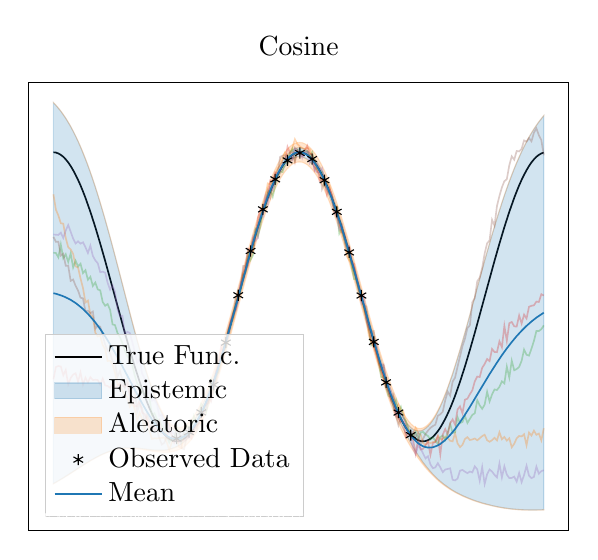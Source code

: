 % This file was created with tikzplotlib v0.10.1.
\begin{tikzpicture}

\definecolor{crimson2143940}{RGB}{214,39,40}
\definecolor{darkgray176}{RGB}{176,176,176}
\definecolor{darkorange25512714}{RGB}{255,127,14}
\definecolor{forestgreen4416044}{RGB}{44,160,44}
\definecolor{lightgray204}{RGB}{204,204,204}
\definecolor{mediumpurple148103189}{RGB}{148,103,189}
\definecolor{sienna1408675}{RGB}{140,86,75}
\definecolor{steelblue31119180}{RGB}{31,119,180}

\begin{axis}[
legend cell align={left},
legend style={
  fill opacity=0.8,
  draw opacity=1,
  text opacity=1,
  at={(0.03,0.03)},
  anchor=south west,
  draw=lightgray204
},
ticks=none,
tick align=outside,
tick pos=left,
title={Cosine},
x grid style={darkgray176},
xmin=-1.1, xmax=1.09,
xtick style={color=black},
y grid style={darkgray176},
ymin=-1.617, ymax=1.485,
ytick style={color=black}
]
\addplot [semithick, black]
table {%
-1 1
-0.99 0.998
-0.98 0.992
-0.97 0.982
-0.96 0.969
-0.95 0.951
-0.94 0.93
-0.93 0.905
-0.92 0.876
-0.91 0.844
-0.9 0.809
-0.89 0.771
-0.88 0.729
-0.87 0.685
-0.85 0.588
-0.83 0.482
-0.81 0.368
-0.79 0.249
-0.75 0
-0.71 -0.249
-0.69 -0.368
-0.67 -0.482
-0.65 -0.588
-0.63 -0.685
-0.62 -0.729
-0.61 -0.771
-0.6 -0.809
-0.59 -0.844
-0.58 -0.876
-0.57 -0.905
-0.56 -0.93
-0.55 -0.951
-0.54 -0.969
-0.53 -0.982
-0.52 -0.992
-0.51 -0.998
-0.5 -1
-0.49 -0.998
-0.48 -0.992
-0.47 -0.982
-0.46 -0.969
-0.45 -0.951
-0.44 -0.93
-0.43 -0.905
-0.42 -0.876
-0.41 -0.844
-0.4 -0.809
-0.39 -0.771
-0.38 -0.729
-0.37 -0.685
-0.35 -0.588
-0.33 -0.482
-0.31 -0.368
-0.29 -0.249
-0.25 -0
-0.21 0.249
-0.19 0.368
-0.17 0.482
-0.15 0.588
-0.13 0.685
-0.12 0.729
-0.11 0.771
-0.1 0.809
-0.09 0.844
-0.08 0.876
-0.07 0.905
-0.06 0.93
-0.05 0.951
-0.04 0.969
-0.03 0.982
-0.02 0.992
-0.01 0.998
0 1
0.01 0.998
0.02 0.992
0.03 0.982
0.04 0.969
0.05 0.951
0.06 0.93
0.07 0.905
0.08 0.876
0.09 0.844
0.1 0.809
0.11 0.771
0.12 0.729
0.13 0.685
0.15 0.588
0.17 0.482
0.19 0.368
0.21 0.249
0.25 -0
0.29 -0.249
0.31 -0.368
0.33 -0.482
0.35 -0.588
0.37 -0.685
0.38 -0.729
0.39 -0.771
0.4 -0.809
0.41 -0.844
0.42 -0.876
0.43 -0.905
0.44 -0.93
0.45 -0.951
0.46 -0.969
0.47 -0.982
0.48 -0.992
0.49 -0.998
0.5 -1
0.51 -0.998
0.52 -0.992
0.53 -0.982
0.54 -0.969
0.55 -0.951
0.56 -0.93
0.57 -0.905
0.58 -0.876
0.59 -0.844
0.6 -0.809
0.61 -0.771
0.62 -0.729
0.63 -0.685
0.65 -0.588
0.67 -0.482
0.69 -0.368
0.71 -0.249
0.75 0
0.79 0.249
0.81 0.368
0.83 0.482
0.85 0.588
0.87 0.685
0.88 0.729
0.89 0.771
0.9 0.809
0.91 0.844
0.92 0.876
0.93 0.905
0.94 0.93
0.95 0.951
0.96 0.969
0.97 0.982
0.98 0.992
0.99 0.998
};
\addlegendentry{True Func.}
\path [draw=steelblue31119180, fill=steelblue31119180, opacity=0.2]
(axis cs:-1,1.343)
--(axis cs:-1,-1.292)
--(axis cs:-0.99,-1.283)
--(axis cs:-0.98,-1.273)
--(axis cs:-0.97,-1.263)
--(axis cs:-0.96,-1.253)
--(axis cs:-0.95,-1.242)
--(axis cs:-0.94,-1.231)
--(axis cs:-0.93,-1.22)
--(axis cs:-0.92,-1.209)
--(axis cs:-0.91,-1.198)
--(axis cs:-0.9,-1.187)
--(axis cs:-0.89,-1.176)
--(axis cs:-0.88,-1.165)
--(axis cs:-0.87,-1.154)
--(axis cs:-0.86,-1.144)
--(axis cs:-0.85,-1.133)
--(axis cs:-0.84,-1.124)
--(axis cs:-0.83,-1.114)
--(axis cs:-0.82,-1.105)
--(axis cs:-0.81,-1.096)
--(axis cs:-0.8,-1.088)
--(axis cs:-0.79,-1.081)
--(axis cs:-0.78,-1.074)
--(axis cs:-0.77,-1.068)
--(axis cs:-0.76,-1.062)
--(axis cs:-0.75,-1.057)
--(axis cs:-0.74,-1.053)
--(axis cs:-0.73,-1.05)
--(axis cs:-0.72,-1.048)
--(axis cs:-0.71,-1.046)
--(axis cs:-0.7,-1.045)
--(axis cs:-0.69,-1.045)
--(axis cs:-0.68,-1.045)
--(axis cs:-0.67,-1.046)
--(axis cs:-0.66,-1.047)
--(axis cs:-0.65,-1.049)
--(axis cs:-0.64,-1.051)
--(axis cs:-0.63,-1.053)
--(axis cs:-0.62,-1.055)
--(axis cs:-0.61,-1.057)
--(axis cs:-0.6,-1.059)
--(axis cs:-0.59,-1.061)
--(axis cs:-0.58,-1.062)
--(axis cs:-0.57,-1.062)
--(axis cs:-0.56,-1.062)
--(axis cs:-0.55,-1.061)
--(axis cs:-0.54,-1.059)
--(axis cs:-0.53,-1.055)
--(axis cs:-0.52,-1.05)
--(axis cs:-0.51,-1.044)
--(axis cs:-0.5,-1.037)
--(axis cs:-0.49,-1.028)
--(axis cs:-0.48,-1.017)
--(axis cs:-0.47,-1.004)
--(axis cs:-0.46,-0.989)
--(axis cs:-0.45,-0.972)
--(axis cs:-0.44,-0.952)
--(axis cs:-0.43,-0.928)
--(axis cs:-0.42,-0.902)
--(axis cs:-0.41,-0.872)
--(axis cs:-0.4,-0.838)
--(axis cs:-0.39,-0.801)
--(axis cs:-0.38,-0.761)
--(axis cs:-0.37,-0.717)
--(axis cs:-0.36,-0.671)
--(axis cs:-0.35,-0.622)
--(axis cs:-0.34,-0.571)
--(axis cs:-0.33,-0.517)
--(axis cs:-0.32,-0.461)
--(axis cs:-0.31,-0.403)
--(axis cs:-0.3,-0.344)
--(axis cs:-0.29,-0.283)
--(axis cs:-0.28,-0.221)
--(axis cs:-0.27,-0.159)
--(axis cs:-0.26,-0.096)
--(axis cs:-0.25,-0.032)
--(axis cs:-0.24,0.031)
--(axis cs:-0.23,0.095)
--(axis cs:-0.22,0.158)
--(axis cs:-0.21,0.22)
--(axis cs:-0.2,0.281)
--(axis cs:-0.19,0.341)
--(axis cs:-0.18,0.399)
--(axis cs:-0.17,0.456)
--(axis cs:-0.16,0.511)
--(axis cs:-0.15,0.563)
--(axis cs:-0.14,0.613)
--(axis cs:-0.13,0.661)
--(axis cs:-0.12,0.705)
--(axis cs:-0.11,0.747)
--(axis cs:-0.1,0.785)
--(axis cs:-0.09,0.82)
--(axis cs:-0.08,0.852)
--(axis cs:-0.07,0.88)
--(axis cs:-0.06,0.904)
--(axis cs:-0.05,0.925)
--(axis cs:-0.04,0.942)
--(axis cs:-0.03,0.955)
--(axis cs:-0.02,0.964)
--(axis cs:-0.01,0.969)
--(axis cs:8.941e-10,0.97)
--(axis cs:0.01,0.968)
--(axis cs:0.02,0.961)
--(axis cs:0.03,0.951)
--(axis cs:0.04,0.936)
--(axis cs:0.05,0.918)
--(axis cs:0.06,0.897)
--(axis cs:0.07,0.871)
--(axis cs:0.08,0.842)
--(axis cs:0.09,0.81)
--(axis cs:0.1,0.774)
--(axis cs:0.11,0.736)
--(axis cs:0.12,0.694)
--(axis cs:0.13,0.649)
--(axis cs:0.14,0.602)
--(axis cs:0.15,0.553)
--(axis cs:0.16,0.501)
--(axis cs:0.17,0.447)
--(axis cs:0.18,0.391)
--(axis cs:0.19,0.334)
--(axis cs:0.2,0.275)
--(axis cs:0.21,0.216)
--(axis cs:0.22,0.155)
--(axis cs:0.23,0.093)
--(axis cs:0.24,0.031)
--(axis cs:0.25,-0.031)
--(axis cs:0.26,-0.093)
--(axis cs:0.27,-0.156)
--(axis cs:0.28,-0.217)
--(axis cs:0.29,-0.278)
--(axis cs:0.3,-0.339)
--(axis cs:0.31,-0.397)
--(axis cs:0.32,-0.455)
--(axis cs:0.33,-0.511)
--(axis cs:0.34,-0.565)
--(axis cs:0.35,-0.616)
--(axis cs:0.36,-0.666)
--(axis cs:0.37,-0.713)
--(axis cs:0.38,-0.758)
--(axis cs:0.39,-0.8)
--(axis cs:0.4,-0.84)
--(axis cs:0.41,-0.877)
--(axis cs:0.42,-0.913)
--(axis cs:0.43,-0.947)
--(axis cs:0.44,-0.98)
--(axis cs:0.45,-1.011)
--(axis cs:0.46,-1.041)
--(axis cs:0.47,-1.069)
--(axis cs:0.48,-1.096)
--(axis cs:0.49,-1.121)
--(axis cs:0.5,-1.146)
--(axis cs:0.51,-1.168)
--(axis cs:0.52,-1.189)
--(axis cs:0.53,-1.209)
--(axis cs:0.54,-1.228)
--(axis cs:0.55,-1.245)
--(axis cs:0.56,-1.262)
--(axis cs:0.57,-1.277)
--(axis cs:0.58,-1.291)
--(axis cs:0.59,-1.304)
--(axis cs:0.6,-1.316)
--(axis cs:0.61,-1.328)
--(axis cs:0.62,-1.339)
--(axis cs:0.63,-1.349)
--(axis cs:0.64,-1.358)
--(axis cs:0.65,-1.367)
--(axis cs:0.66,-1.375)
--(axis cs:0.67,-1.383)
--(axis cs:0.68,-1.39)
--(axis cs:0.69,-1.397)
--(axis cs:0.7,-1.404)
--(axis cs:0.71,-1.41)
--(axis cs:0.72,-1.416)
--(axis cs:0.73,-1.421)
--(axis cs:0.74,-1.427)
--(axis cs:0.75,-1.431)
--(axis cs:0.76,-1.436)
--(axis cs:0.77,-1.44)
--(axis cs:0.78,-1.445)
--(axis cs:0.79,-1.448)
--(axis cs:0.8,-1.452)
--(axis cs:0.81,-1.455)
--(axis cs:0.82,-1.458)
--(axis cs:0.83,-1.461)
--(axis cs:0.84,-1.463)
--(axis cs:0.85,-1.466)
--(axis cs:0.86,-1.468)
--(axis cs:0.87,-1.469)
--(axis cs:0.88,-1.471)
--(axis cs:0.89,-1.472)
--(axis cs:0.9,-1.473)
--(axis cs:0.91,-1.474)
--(axis cs:0.92,-1.474)
--(axis cs:0.93,-1.475)
--(axis cs:0.94,-1.475)
--(axis cs:0.95,-1.475)
--(axis cs:0.96,-1.475)
--(axis cs:0.97,-1.474)
--(axis cs:0.98,-1.474)
--(axis cs:0.99,-1.473)
--(axis cs:0.99,1.253)
--(axis cs:0.99,1.253)
--(axis cs:0.98,1.232)
--(axis cs:0.97,1.21)
--(axis cs:0.96,1.186)
--(axis cs:0.95,1.16)
--(axis cs:0.94,1.133)
--(axis cs:0.93,1.104)
--(axis cs:0.92,1.072)
--(axis cs:0.91,1.039)
--(axis cs:0.9,1.004)
--(axis cs:0.89,0.966)
--(axis cs:0.88,0.927)
--(axis cs:0.87,0.886)
--(axis cs:0.86,0.842)
--(axis cs:0.85,0.797)
--(axis cs:0.84,0.75)
--(axis cs:0.83,0.701)
--(axis cs:0.82,0.649)
--(axis cs:0.81,0.597)
--(axis cs:0.8,0.542)
--(axis cs:0.79,0.486)
--(axis cs:0.78,0.428)
--(axis cs:0.77,0.369)
--(axis cs:0.76,0.31)
--(axis cs:0.75,0.249)
--(axis cs:0.74,0.187)
--(axis cs:0.73,0.124)
--(axis cs:0.72,0.062)
--(axis cs:0.71,-0.001)
--(axis cs:0.7,-0.064)
--(axis cs:0.69,-0.126)
--(axis cs:0.68,-0.188)
--(axis cs:0.67,-0.249)
--(axis cs:0.66,-0.309)
--(axis cs:0.65,-0.368)
--(axis cs:0.64,-0.425)
--(axis cs:0.63,-0.48)
--(axis cs:0.62,-0.534)
--(axis cs:0.61,-0.584)
--(axis cs:0.6,-0.632)
--(axis cs:0.59,-0.678)
--(axis cs:0.58,-0.72)
--(axis cs:0.57,-0.759)
--(axis cs:0.56,-0.794)
--(axis cs:0.55,-0.826)
--(axis cs:0.54,-0.853)
--(axis cs:0.53,-0.877)
--(axis cs:0.52,-0.896)
--(axis cs:0.51,-0.911)
--(axis cs:0.5,-0.922)
--(axis cs:0.49,-0.928)
--(axis cs:0.48,-0.929)
--(axis cs:0.47,-0.926)
--(axis cs:0.46,-0.918)
--(axis cs:0.45,-0.905)
--(axis cs:0.44,-0.887)
--(axis cs:0.43,-0.864)
--(axis cs:0.42,-0.837)
--(axis cs:0.41,-0.805)
--(axis cs:0.4,-0.77)
--(axis cs:0.39,-0.731)
--(axis cs:0.38,-0.689)
--(axis cs:0.37,-0.644)
--(axis cs:0.36,-0.597)
--(axis cs:0.35,-0.547)
--(axis cs:0.34,-0.496)
--(axis cs:0.33,-0.442)
--(axis cs:0.32,-0.387)
--(axis cs:0.31,-0.33)
--(axis cs:0.3,-0.272)
--(axis cs:0.29,-0.213)
--(axis cs:0.28,-0.153)
--(axis cs:0.27,-0.092)
--(axis cs:0.26,-0.03)
--(axis cs:0.25,0.032)
--(axis cs:0.24,0.094)
--(axis cs:0.23,0.155)
--(axis cs:0.22,0.217)
--(axis cs:0.21,0.278)
--(axis cs:0.2,0.337)
--(axis cs:0.19,0.396)
--(axis cs:0.18,0.453)
--(axis cs:0.17,0.509)
--(axis cs:0.16,0.563)
--(axis cs:0.15,0.615)
--(axis cs:0.14,0.664)
--(axis cs:0.13,0.711)
--(axis cs:0.12,0.755)
--(axis cs:0.11,0.797)
--(axis cs:0.1,0.835)
--(axis cs:0.09,0.871)
--(axis cs:0.08,0.903)
--(axis cs:0.07,0.932)
--(axis cs:0.06,0.957)
--(axis cs:0.05,0.979)
--(axis cs:0.04,0.997)
--(axis cs:0.03,1.012)
--(axis cs:0.02,1.022)
--(axis cs:0.01,1.029)
--(axis cs:8.941e-10,1.031)
--(axis cs:-0.01,1.03)
--(axis cs:-0.02,1.025)
--(axis cs:-0.03,1.016)
--(axis cs:-0.04,1.003)
--(axis cs:-0.05,0.986)
--(axis cs:-0.06,0.965)
--(axis cs:-0.07,0.941)
--(axis cs:-0.08,0.913)
--(axis cs:-0.09,0.881)
--(axis cs:-0.1,0.846)
--(axis cs:-0.11,0.807)
--(axis cs:-0.12,0.766)
--(axis cs:-0.13,0.722)
--(axis cs:-0.14,0.674)
--(axis cs:-0.15,0.624)
--(axis cs:-0.16,0.572)
--(axis cs:-0.17,0.518)
--(axis cs:-0.18,0.461)
--(axis cs:-0.19,0.403)
--(axis cs:-0.2,0.343)
--(axis cs:-0.21,0.282)
--(axis cs:-0.22,0.22)
--(axis cs:-0.23,0.157)
--(axis cs:-0.24,0.094)
--(axis cs:-0.25,0.03)
--(axis cs:-0.26,-0.033)
--(axis cs:-0.27,-0.097)
--(axis cs:-0.28,-0.159)
--(axis cs:-0.29,-0.221)
--(axis cs:-0.3,-0.281)
--(axis cs:-0.31,-0.34)
--(axis cs:-0.32,-0.397)
--(axis cs:-0.33,-0.452)
--(axis cs:-0.34,-0.505)
--(axis cs:-0.35,-0.556)
--(axis cs:-0.36,-0.604)
--(axis cs:-0.37,-0.65)
--(axis cs:-0.38,-0.692)
--(axis cs:-0.39,-0.732)
--(axis cs:-0.4,-0.769)
--(axis cs:-0.41,-0.803)
--(axis cs:-0.42,-0.833)
--(axis cs:-0.43,-0.86)
--(axis cs:-0.44,-0.883)
--(axis cs:-0.45,-0.902)
--(axis cs:-0.46,-0.917)
--(axis cs:-0.47,-0.928)
--(axis cs:-0.48,-0.934)
--(axis cs:-0.49,-0.935)
--(axis cs:-0.5,-0.931)
--(axis cs:-0.51,-0.921)
--(axis cs:-0.52,-0.907)
--(axis cs:-0.53,-0.888)
--(axis cs:-0.54,-0.865)
--(axis cs:-0.55,-0.837)
--(axis cs:-0.56,-0.805)
--(axis cs:-0.57,-0.769)
--(axis cs:-0.58,-0.729)
--(axis cs:-0.59,-0.686)
--(axis cs:-0.6,-0.639)
--(axis cs:-0.61,-0.59)
--(axis cs:-0.62,-0.537)
--(axis cs:-0.63,-0.482)
--(axis cs:-0.64,-0.424)
--(axis cs:-0.65,-0.365)
--(axis cs:-0.66,-0.303)
--(axis cs:-0.67,-0.241)
--(axis cs:-0.68,-0.177)
--(axis cs:-0.69,-0.112)
--(axis cs:-0.7,-0.046)
--(axis cs:-0.71,0.02)
--(axis cs:-0.72,0.086)
--(axis cs:-0.73,0.152)
--(axis cs:-0.74,0.217)
--(axis cs:-0.75,0.283)
--(axis cs:-0.76,0.347)
--(axis cs:-0.77,0.41)
--(axis cs:-0.78,0.472)
--(axis cs:-0.79,0.533)
--(axis cs:-0.8,0.592)
--(axis cs:-0.81,0.649)
--(axis cs:-0.82,0.705)
--(axis cs:-0.83,0.759)
--(axis cs:-0.84,0.811)
--(axis cs:-0.85,0.86)
--(axis cs:-0.86,0.908)
--(axis cs:-0.87,0.953)
--(axis cs:-0.88,0.996)
--(axis cs:-0.89,1.037)
--(axis cs:-0.9,1.076)
--(axis cs:-0.91,1.112)
--(axis cs:-0.92,1.146)
--(axis cs:-0.93,1.178)
--(axis cs:-0.94,1.207)
--(axis cs:-0.95,1.235)
--(axis cs:-0.96,1.26)
--(axis cs:-0.97,1.284)
--(axis cs:-0.98,1.305)
--(axis cs:-0.99,1.325)
--(axis cs:-1,1.343)
--cycle;
\addlegendimage{area legend, draw=steelblue31119180, fill=steelblue31119180, opacity=0.2}
\addlegendentry{Epistemic}

\path [draw=darkorange25512714, fill=darkorange25512714, opacity=0.2]
(axis cs:-1,-1.294)
--(axis cs:-1,-1.292)
--(axis cs:-0.99,-1.283)
--(axis cs:-0.98,-1.273)
--(axis cs:-0.97,-1.263)
--(axis cs:-0.96,-1.253)
--(axis cs:-0.95,-1.242)
--(axis cs:-0.94,-1.231)
--(axis cs:-0.93,-1.22)
--(axis cs:-0.92,-1.209)
--(axis cs:-0.91,-1.198)
--(axis cs:-0.9,-1.187)
--(axis cs:-0.89,-1.176)
--(axis cs:-0.88,-1.165)
--(axis cs:-0.87,-1.154)
--(axis cs:-0.86,-1.144)
--(axis cs:-0.85,-1.133)
--(axis cs:-0.84,-1.124)
--(axis cs:-0.83,-1.114)
--(axis cs:-0.82,-1.105)
--(axis cs:-0.81,-1.096)
--(axis cs:-0.8,-1.088)
--(axis cs:-0.79,-1.081)
--(axis cs:-0.78,-1.074)
--(axis cs:-0.77,-1.068)
--(axis cs:-0.76,-1.062)
--(axis cs:-0.75,-1.057)
--(axis cs:-0.74,-1.053)
--(axis cs:-0.73,-1.05)
--(axis cs:-0.72,-1.048)
--(axis cs:-0.71,-1.046)
--(axis cs:-0.7,-1.045)
--(axis cs:-0.69,-1.045)
--(axis cs:-0.68,-1.045)
--(axis cs:-0.67,-1.046)
--(axis cs:-0.66,-1.047)
--(axis cs:-0.65,-1.049)
--(axis cs:-0.64,-1.051)
--(axis cs:-0.63,-1.053)
--(axis cs:-0.62,-1.055)
--(axis cs:-0.61,-1.057)
--(axis cs:-0.6,-1.059)
--(axis cs:-0.59,-1.061)
--(axis cs:-0.58,-1.062)
--(axis cs:-0.57,-1.062)
--(axis cs:-0.56,-1.062)
--(axis cs:-0.55,-1.061)
--(axis cs:-0.54,-1.059)
--(axis cs:-0.53,-1.055)
--(axis cs:-0.52,-1.05)
--(axis cs:-0.51,-1.044)
--(axis cs:-0.5,-1.037)
--(axis cs:-0.49,-1.028)
--(axis cs:-0.48,-1.017)
--(axis cs:-0.47,-1.004)
--(axis cs:-0.46,-0.989)
--(axis cs:-0.45,-0.972)
--(axis cs:-0.44,-0.952)
--(axis cs:-0.43,-0.928)
--(axis cs:-0.42,-0.902)
--(axis cs:-0.41,-0.872)
--(axis cs:-0.4,-0.838)
--(axis cs:-0.39,-0.801)
--(axis cs:-0.38,-0.761)
--(axis cs:-0.37,-0.717)
--(axis cs:-0.36,-0.671)
--(axis cs:-0.35,-0.622)
--(axis cs:-0.34,-0.571)
--(axis cs:-0.33,-0.517)
--(axis cs:-0.32,-0.461)
--(axis cs:-0.31,-0.403)
--(axis cs:-0.3,-0.344)
--(axis cs:-0.29,-0.283)
--(axis cs:-0.28,-0.221)
--(axis cs:-0.27,-0.159)
--(axis cs:-0.26,-0.096)
--(axis cs:-0.25,-0.032)
--(axis cs:-0.24,0.031)
--(axis cs:-0.23,0.095)
--(axis cs:-0.22,0.158)
--(axis cs:-0.21,0.22)
--(axis cs:-0.2,0.281)
--(axis cs:-0.19,0.341)
--(axis cs:-0.18,0.399)
--(axis cs:-0.17,0.456)
--(axis cs:-0.16,0.511)
--(axis cs:-0.15,0.563)
--(axis cs:-0.14,0.613)
--(axis cs:-0.13,0.661)
--(axis cs:-0.12,0.705)
--(axis cs:-0.11,0.747)
--(axis cs:-0.1,0.785)
--(axis cs:-0.09,0.82)
--(axis cs:-0.08,0.852)
--(axis cs:-0.07,0.88)
--(axis cs:-0.06,0.904)
--(axis cs:-0.05,0.925)
--(axis cs:-0.04,0.942)
--(axis cs:-0.03,0.955)
--(axis cs:-0.02,0.964)
--(axis cs:-0.01,0.969)
--(axis cs:8.941e-10,0.97)
--(axis cs:0.01,0.968)
--(axis cs:0.02,0.961)
--(axis cs:0.03,0.951)
--(axis cs:0.04,0.936)
--(axis cs:0.05,0.918)
--(axis cs:0.06,0.897)
--(axis cs:0.07,0.871)
--(axis cs:0.08,0.842)
--(axis cs:0.09,0.81)
--(axis cs:0.1,0.774)
--(axis cs:0.11,0.736)
--(axis cs:0.12,0.694)
--(axis cs:0.13,0.649)
--(axis cs:0.14,0.602)
--(axis cs:0.15,0.553)
--(axis cs:0.16,0.501)
--(axis cs:0.17,0.447)
--(axis cs:0.18,0.391)
--(axis cs:0.19,0.334)
--(axis cs:0.2,0.275)
--(axis cs:0.21,0.216)
--(axis cs:0.22,0.155)
--(axis cs:0.23,0.093)
--(axis cs:0.24,0.031)
--(axis cs:0.25,-0.031)
--(axis cs:0.26,-0.093)
--(axis cs:0.27,-0.156)
--(axis cs:0.28,-0.217)
--(axis cs:0.29,-0.278)
--(axis cs:0.3,-0.339)
--(axis cs:0.31,-0.397)
--(axis cs:0.32,-0.455)
--(axis cs:0.33,-0.511)
--(axis cs:0.34,-0.565)
--(axis cs:0.35,-0.616)
--(axis cs:0.36,-0.666)
--(axis cs:0.37,-0.713)
--(axis cs:0.38,-0.758)
--(axis cs:0.39,-0.8)
--(axis cs:0.4,-0.84)
--(axis cs:0.41,-0.877)
--(axis cs:0.42,-0.913)
--(axis cs:0.43,-0.947)
--(axis cs:0.44,-0.98)
--(axis cs:0.45,-1.011)
--(axis cs:0.46,-1.041)
--(axis cs:0.47,-1.069)
--(axis cs:0.48,-1.096)
--(axis cs:0.49,-1.121)
--(axis cs:0.5,-1.146)
--(axis cs:0.51,-1.168)
--(axis cs:0.52,-1.189)
--(axis cs:0.53,-1.209)
--(axis cs:0.54,-1.228)
--(axis cs:0.55,-1.245)
--(axis cs:0.56,-1.262)
--(axis cs:0.57,-1.277)
--(axis cs:0.58,-1.291)
--(axis cs:0.59,-1.304)
--(axis cs:0.6,-1.316)
--(axis cs:0.61,-1.328)
--(axis cs:0.62,-1.339)
--(axis cs:0.63,-1.349)
--(axis cs:0.64,-1.358)
--(axis cs:0.65,-1.367)
--(axis cs:0.66,-1.375)
--(axis cs:0.67,-1.383)
--(axis cs:0.68,-1.39)
--(axis cs:0.69,-1.397)
--(axis cs:0.7,-1.404)
--(axis cs:0.71,-1.41)
--(axis cs:0.72,-1.416)
--(axis cs:0.73,-1.421)
--(axis cs:0.74,-1.427)
--(axis cs:0.75,-1.431)
--(axis cs:0.76,-1.436)
--(axis cs:0.77,-1.44)
--(axis cs:0.78,-1.445)
--(axis cs:0.79,-1.448)
--(axis cs:0.8,-1.452)
--(axis cs:0.81,-1.455)
--(axis cs:0.82,-1.458)
--(axis cs:0.83,-1.461)
--(axis cs:0.84,-1.463)
--(axis cs:0.85,-1.466)
--(axis cs:0.86,-1.468)
--(axis cs:0.87,-1.469)
--(axis cs:0.88,-1.471)
--(axis cs:0.89,-1.472)
--(axis cs:0.9,-1.473)
--(axis cs:0.91,-1.474)
--(axis cs:0.92,-1.474)
--(axis cs:0.93,-1.475)
--(axis cs:0.94,-1.475)
--(axis cs:0.95,-1.475)
--(axis cs:0.96,-1.475)
--(axis cs:0.97,-1.474)
--(axis cs:0.98,-1.474)
--(axis cs:0.99,-1.473)
--(axis cs:0.99,-1.475)
--(axis cs:0.99,-1.475)
--(axis cs:0.98,-1.475)
--(axis cs:0.97,-1.476)
--(axis cs:0.96,-1.476)
--(axis cs:0.95,-1.476)
--(axis cs:0.94,-1.476)
--(axis cs:0.93,-1.476)
--(axis cs:0.92,-1.476)
--(axis cs:0.91,-1.475)
--(axis cs:0.9,-1.475)
--(axis cs:0.89,-1.474)
--(axis cs:0.88,-1.472)
--(axis cs:0.87,-1.471)
--(axis cs:0.86,-1.469)
--(axis cs:0.85,-1.467)
--(axis cs:0.84,-1.465)
--(axis cs:0.83,-1.463)
--(axis cs:0.82,-1.46)
--(axis cs:0.81,-1.457)
--(axis cs:0.8,-1.454)
--(axis cs:0.79,-1.45)
--(axis cs:0.78,-1.446)
--(axis cs:0.77,-1.442)
--(axis cs:0.76,-1.438)
--(axis cs:0.75,-1.434)
--(axis cs:0.74,-1.429)
--(axis cs:0.73,-1.424)
--(axis cs:0.72,-1.418)
--(axis cs:0.71,-1.413)
--(axis cs:0.7,-1.407)
--(axis cs:0.69,-1.4)
--(axis cs:0.68,-1.393)
--(axis cs:0.67,-1.386)
--(axis cs:0.66,-1.379)
--(axis cs:0.65,-1.37)
--(axis cs:0.64,-1.362)
--(axis cs:0.63,-1.353)
--(axis cs:0.62,-1.343)
--(axis cs:0.61,-1.333)
--(axis cs:0.6,-1.322)
--(axis cs:0.59,-1.31)
--(axis cs:0.58,-1.297)
--(axis cs:0.57,-1.284)
--(axis cs:0.56,-1.269)
--(axis cs:0.55,-1.254)
--(axis cs:0.54,-1.237)
--(axis cs:0.53,-1.22)
--(axis cs:0.52,-1.201)
--(axis cs:0.51,-1.182)
--(axis cs:0.5,-1.161)
--(axis cs:0.49,-1.139)
--(axis cs:0.48,-1.116)
--(axis cs:0.47,-1.091)
--(axis cs:0.46,-1.065)
--(axis cs:0.45,-1.038)
--(axis cs:0.44,-1.009)
--(axis cs:0.43,-0.979)
--(axis cs:0.42,-0.946)
--(axis cs:0.41,-0.912)
--(axis cs:0.4,-0.875)
--(axis cs:0.39,-0.835)
--(axis cs:0.38,-0.793)
--(axis cs:0.37,-0.748)
--(axis cs:0.36,-0.701)
--(axis cs:0.35,-0.651)
--(axis cs:0.34,-0.6)
--(axis cs:0.33,-0.546)
--(axis cs:0.32,-0.49)
--(axis cs:0.31,-0.433)
--(axis cs:0.3,-0.374)
--(axis cs:0.29,-0.314)
--(axis cs:0.28,-0.254)
--(axis cs:0.27,-0.192)
--(axis cs:0.26,-0.13)
--(axis cs:0.25,-0.068)
--(axis cs:0.24,-0.006)
--(axis cs:0.23,0.056)
--(axis cs:0.22,0.118)
--(axis cs:0.21,0.179)
--(axis cs:0.2,0.239)
--(axis cs:0.19,0.297)
--(axis cs:0.18,0.354)
--(axis cs:0.17,0.41)
--(axis cs:0.16,0.464)
--(axis cs:0.15,0.516)
--(axis cs:0.14,0.565)
--(axis cs:0.13,0.612)
--(axis cs:0.12,0.657)
--(axis cs:0.11,0.699)
--(axis cs:0.1,0.737)
--(axis cs:0.09,0.773)
--(axis cs:0.08,0.805)
--(axis cs:0.07,0.834)
--(axis cs:0.06,0.859)
--(axis cs:0.05,0.881)
--(axis cs:0.04,0.899)
--(axis cs:0.03,0.914)
--(axis cs:0.02,0.924)
--(axis cs:0.01,0.931)
--(axis cs:8.941e-10,0.933)
--(axis cs:-0.01,0.932)
--(axis cs:-0.02,0.927)
--(axis cs:-0.03,0.918)
--(axis cs:-0.04,0.905)
--(axis cs:-0.05,0.888)
--(axis cs:-0.06,0.867)
--(axis cs:-0.07,0.843)
--(axis cs:-0.08,0.815)
--(axis cs:-0.09,0.783)
--(axis cs:-0.1,0.748)
--(axis cs:-0.11,0.71)
--(axis cs:-0.12,0.668)
--(axis cs:-0.13,0.623)
--(axis cs:-0.14,0.576)
--(axis cs:-0.15,0.526)
--(axis cs:-0.16,0.474)
--(axis cs:-0.17,0.419)
--(axis cs:-0.18,0.362)
--(axis cs:-0.19,0.304)
--(axis cs:-0.2,0.244)
--(axis cs:-0.21,0.183)
--(axis cs:-0.22,0.121)
--(axis cs:-0.23,0.058)
--(axis cs:-0.24,-0.005)
--(axis cs:-0.25,-0.069)
--(axis cs:-0.26,-0.132)
--(axis cs:-0.27,-0.195)
--(axis cs:-0.28,-0.258)
--(axis cs:-0.29,-0.32)
--(axis cs:-0.3,-0.38)
--(axis cs:-0.31,-0.44)
--(axis cs:-0.32,-0.497)
--(axis cs:-0.33,-0.553)
--(axis cs:-0.34,-0.607)
--(axis cs:-0.35,-0.658)
--(axis cs:-0.36,-0.707)
--(axis cs:-0.37,-0.753)
--(axis cs:-0.38,-0.796)
--(axis cs:-0.39,-0.836)
--(axis cs:-0.4,-0.873)
--(axis cs:-0.41,-0.907)
--(axis cs:-0.42,-0.937)
--(axis cs:-0.43,-0.964)
--(axis cs:-0.44,-0.987)
--(axis cs:-0.45,-1.007)
--(axis cs:-0.46,-1.024)
--(axis cs:-0.47,-1.038)
--(axis cs:-0.48,-1.049)
--(axis cs:-0.49,-1.057)
--(axis cs:-0.5,-1.064)
--(axis cs:-0.51,-1.069)
--(axis cs:-0.52,-1.072)
--(axis cs:-0.53,-1.075)
--(axis cs:-0.54,-1.076)
--(axis cs:-0.55,-1.076)
--(axis cs:-0.56,-1.075)
--(axis cs:-0.57,-1.074)
--(axis cs:-0.58,-1.072)
--(axis cs:-0.59,-1.07)
--(axis cs:-0.6,-1.068)
--(axis cs:-0.61,-1.065)
--(axis cs:-0.62,-1.062)
--(axis cs:-0.63,-1.059)
--(axis cs:-0.64,-1.056)
--(axis cs:-0.65,-1.054)
--(axis cs:-0.66,-1.052)
--(axis cs:-0.67,-1.05)
--(axis cs:-0.68,-1.049)
--(axis cs:-0.69,-1.049)
--(axis cs:-0.7,-1.049)
--(axis cs:-0.71,-1.049)
--(axis cs:-0.72,-1.051)
--(axis cs:-0.73,-1.053)
--(axis cs:-0.74,-1.056)
--(axis cs:-0.75,-1.06)
--(axis cs:-0.76,-1.065)
--(axis cs:-0.77,-1.07)
--(axis cs:-0.78,-1.076)
--(axis cs:-0.79,-1.083)
--(axis cs:-0.8,-1.09)
--(axis cs:-0.81,-1.098)
--(axis cs:-0.82,-1.107)
--(axis cs:-0.83,-1.116)
--(axis cs:-0.84,-1.125)
--(axis cs:-0.85,-1.135)
--(axis cs:-0.86,-1.146)
--(axis cs:-0.87,-1.156)
--(axis cs:-0.88,-1.167)
--(axis cs:-0.89,-1.178)
--(axis cs:-0.9,-1.189)
--(axis cs:-0.91,-1.2)
--(axis cs:-0.92,-1.211)
--(axis cs:-0.93,-1.222)
--(axis cs:-0.94,-1.233)
--(axis cs:-0.95,-1.243)
--(axis cs:-0.96,-1.254)
--(axis cs:-0.97,-1.264)
--(axis cs:-0.98,-1.274)
--(axis cs:-0.99,-1.284)
--(axis cs:-1,-1.294)
--cycle;
\addlegendimage{area legend, draw=darkorange25512714, fill=darkorange25512714, opacity=0.2}
\addlegendentry{Aleatoric}

\path [draw=darkorange25512714, fill=darkorange25512714, opacity=0.2]
(axis cs:-1,1.344)
--(axis cs:-1,1.343)
--(axis cs:-0.99,1.325)
--(axis cs:-0.98,1.305)
--(axis cs:-0.97,1.284)
--(axis cs:-0.96,1.26)
--(axis cs:-0.95,1.235)
--(axis cs:-0.94,1.207)
--(axis cs:-0.93,1.178)
--(axis cs:-0.92,1.146)
--(axis cs:-0.91,1.112)
--(axis cs:-0.9,1.076)
--(axis cs:-0.89,1.037)
--(axis cs:-0.88,0.996)
--(axis cs:-0.87,0.953)
--(axis cs:-0.86,0.908)
--(axis cs:-0.85,0.86)
--(axis cs:-0.84,0.811)
--(axis cs:-0.83,0.759)
--(axis cs:-0.82,0.705)
--(axis cs:-0.81,0.649)
--(axis cs:-0.8,0.592)
--(axis cs:-0.79,0.533)
--(axis cs:-0.78,0.472)
--(axis cs:-0.77,0.41)
--(axis cs:-0.76,0.347)
--(axis cs:-0.75,0.283)
--(axis cs:-0.74,0.217)
--(axis cs:-0.73,0.152)
--(axis cs:-0.72,0.086)
--(axis cs:-0.71,0.02)
--(axis cs:-0.7,-0.046)
--(axis cs:-0.69,-0.112)
--(axis cs:-0.68,-0.177)
--(axis cs:-0.67,-0.241)
--(axis cs:-0.66,-0.303)
--(axis cs:-0.65,-0.365)
--(axis cs:-0.64,-0.424)
--(axis cs:-0.63,-0.482)
--(axis cs:-0.62,-0.537)
--(axis cs:-0.61,-0.59)
--(axis cs:-0.6,-0.639)
--(axis cs:-0.59,-0.686)
--(axis cs:-0.58,-0.729)
--(axis cs:-0.57,-0.769)
--(axis cs:-0.56,-0.805)
--(axis cs:-0.55,-0.837)
--(axis cs:-0.54,-0.865)
--(axis cs:-0.53,-0.888)
--(axis cs:-0.52,-0.907)
--(axis cs:-0.51,-0.921)
--(axis cs:-0.5,-0.931)
--(axis cs:-0.49,-0.935)
--(axis cs:-0.48,-0.934)
--(axis cs:-0.47,-0.928)
--(axis cs:-0.46,-0.917)
--(axis cs:-0.45,-0.902)
--(axis cs:-0.44,-0.883)
--(axis cs:-0.43,-0.86)
--(axis cs:-0.42,-0.833)
--(axis cs:-0.41,-0.803)
--(axis cs:-0.4,-0.769)
--(axis cs:-0.39,-0.732)
--(axis cs:-0.38,-0.692)
--(axis cs:-0.37,-0.65)
--(axis cs:-0.36,-0.604)
--(axis cs:-0.35,-0.556)
--(axis cs:-0.34,-0.505)
--(axis cs:-0.33,-0.452)
--(axis cs:-0.32,-0.397)
--(axis cs:-0.31,-0.34)
--(axis cs:-0.3,-0.281)
--(axis cs:-0.29,-0.221)
--(axis cs:-0.28,-0.159)
--(axis cs:-0.27,-0.097)
--(axis cs:-0.26,-0.033)
--(axis cs:-0.25,0.03)
--(axis cs:-0.24,0.094)
--(axis cs:-0.23,0.157)
--(axis cs:-0.22,0.22)
--(axis cs:-0.21,0.282)
--(axis cs:-0.2,0.343)
--(axis cs:-0.19,0.403)
--(axis cs:-0.18,0.461)
--(axis cs:-0.17,0.518)
--(axis cs:-0.16,0.572)
--(axis cs:-0.15,0.624)
--(axis cs:-0.14,0.674)
--(axis cs:-0.13,0.722)
--(axis cs:-0.12,0.766)
--(axis cs:-0.11,0.807)
--(axis cs:-0.1,0.846)
--(axis cs:-0.09,0.881)
--(axis cs:-0.08,0.913)
--(axis cs:-0.07,0.941)
--(axis cs:-0.06,0.965)
--(axis cs:-0.05,0.986)
--(axis cs:-0.04,1.003)
--(axis cs:-0.03,1.016)
--(axis cs:-0.02,1.025)
--(axis cs:-0.01,1.03)
--(axis cs:8.941e-10,1.031)
--(axis cs:0.01,1.029)
--(axis cs:0.02,1.022)
--(axis cs:0.03,1.012)
--(axis cs:0.04,0.997)
--(axis cs:0.05,0.979)
--(axis cs:0.06,0.957)
--(axis cs:0.07,0.932)
--(axis cs:0.08,0.903)
--(axis cs:0.09,0.871)
--(axis cs:0.1,0.835)
--(axis cs:0.11,0.797)
--(axis cs:0.12,0.755)
--(axis cs:0.13,0.711)
--(axis cs:0.14,0.664)
--(axis cs:0.15,0.615)
--(axis cs:0.16,0.563)
--(axis cs:0.17,0.509)
--(axis cs:0.18,0.453)
--(axis cs:0.19,0.396)
--(axis cs:0.2,0.337)
--(axis cs:0.21,0.278)
--(axis cs:0.22,0.217)
--(axis cs:0.23,0.155)
--(axis cs:0.24,0.094)
--(axis cs:0.25,0.032)
--(axis cs:0.26,-0.03)
--(axis cs:0.27,-0.092)
--(axis cs:0.28,-0.153)
--(axis cs:0.29,-0.213)
--(axis cs:0.3,-0.272)
--(axis cs:0.31,-0.33)
--(axis cs:0.32,-0.387)
--(axis cs:0.33,-0.442)
--(axis cs:0.34,-0.496)
--(axis cs:0.35,-0.547)
--(axis cs:0.36,-0.597)
--(axis cs:0.37,-0.644)
--(axis cs:0.38,-0.689)
--(axis cs:0.39,-0.731)
--(axis cs:0.4,-0.77)
--(axis cs:0.41,-0.805)
--(axis cs:0.42,-0.837)
--(axis cs:0.43,-0.864)
--(axis cs:0.44,-0.887)
--(axis cs:0.45,-0.905)
--(axis cs:0.46,-0.918)
--(axis cs:0.47,-0.926)
--(axis cs:0.48,-0.929)
--(axis cs:0.49,-0.928)
--(axis cs:0.5,-0.922)
--(axis cs:0.51,-0.911)
--(axis cs:0.52,-0.896)
--(axis cs:0.53,-0.877)
--(axis cs:0.54,-0.853)
--(axis cs:0.55,-0.826)
--(axis cs:0.56,-0.794)
--(axis cs:0.57,-0.759)
--(axis cs:0.58,-0.72)
--(axis cs:0.59,-0.678)
--(axis cs:0.6,-0.632)
--(axis cs:0.61,-0.584)
--(axis cs:0.62,-0.534)
--(axis cs:0.63,-0.48)
--(axis cs:0.64,-0.425)
--(axis cs:0.65,-0.368)
--(axis cs:0.66,-0.309)
--(axis cs:0.67,-0.249)
--(axis cs:0.68,-0.188)
--(axis cs:0.69,-0.126)
--(axis cs:0.7,-0.064)
--(axis cs:0.71,-0.001)
--(axis cs:0.72,0.062)
--(axis cs:0.73,0.124)
--(axis cs:0.74,0.187)
--(axis cs:0.75,0.249)
--(axis cs:0.76,0.31)
--(axis cs:0.77,0.369)
--(axis cs:0.78,0.428)
--(axis cs:0.79,0.486)
--(axis cs:0.8,0.542)
--(axis cs:0.81,0.597)
--(axis cs:0.82,0.649)
--(axis cs:0.83,0.701)
--(axis cs:0.84,0.75)
--(axis cs:0.85,0.797)
--(axis cs:0.86,0.842)
--(axis cs:0.87,0.886)
--(axis cs:0.88,0.927)
--(axis cs:0.89,0.966)
--(axis cs:0.9,1.004)
--(axis cs:0.91,1.039)
--(axis cs:0.92,1.072)
--(axis cs:0.93,1.104)
--(axis cs:0.94,1.133)
--(axis cs:0.95,1.16)
--(axis cs:0.96,1.186)
--(axis cs:0.97,1.21)
--(axis cs:0.98,1.232)
--(axis cs:0.99,1.253)
--(axis cs:0.99,1.254)
--(axis cs:0.99,1.254)
--(axis cs:0.98,1.233)
--(axis cs:0.97,1.211)
--(axis cs:0.96,1.187)
--(axis cs:0.95,1.162)
--(axis cs:0.94,1.134)
--(axis cs:0.93,1.105)
--(axis cs:0.92,1.074)
--(axis cs:0.91,1.04)
--(axis cs:0.9,1.005)
--(axis cs:0.89,0.968)
--(axis cs:0.88,0.929)
--(axis cs:0.87,0.887)
--(axis cs:0.86,0.844)
--(axis cs:0.85,0.799)
--(axis cs:0.84,0.751)
--(axis cs:0.83,0.702)
--(axis cs:0.82,0.651)
--(axis cs:0.81,0.598)
--(axis cs:0.8,0.544)
--(axis cs:0.79,0.488)
--(axis cs:0.78,0.43)
--(axis cs:0.77,0.371)
--(axis cs:0.76,0.312)
--(axis cs:0.75,0.251)
--(axis cs:0.74,0.189)
--(axis cs:0.73,0.127)
--(axis cs:0.72,0.064)
--(axis cs:0.71,0.001)
--(axis cs:0.7,-0.061)
--(axis cs:0.69,-0.124)
--(axis cs:0.68,-0.185)
--(axis cs:0.67,-0.246)
--(axis cs:0.66,-0.306)
--(axis cs:0.65,-0.365)
--(axis cs:0.64,-0.421)
--(axis cs:0.63,-0.476)
--(axis cs:0.62,-0.529)
--(axis cs:0.61,-0.579)
--(axis cs:0.6,-0.627)
--(axis cs:0.59,-0.672)
--(axis cs:0.58,-0.714)
--(axis cs:0.57,-0.752)
--(axis cs:0.56,-0.786)
--(axis cs:0.55,-0.817)
--(axis cs:0.54,-0.844)
--(axis cs:0.53,-0.866)
--(axis cs:0.52,-0.884)
--(axis cs:0.51,-0.898)
--(axis cs:0.5,-0.907)
--(axis cs:0.49,-0.911)
--(axis cs:0.48,-0.91)
--(axis cs:0.47,-0.904)
--(axis cs:0.46,-0.893)
--(axis cs:0.45,-0.877)
--(axis cs:0.44,-0.857)
--(axis cs:0.43,-0.833)
--(axis cs:0.42,-0.804)
--(axis cs:0.41,-0.771)
--(axis cs:0.4,-0.735)
--(axis cs:0.39,-0.696)
--(axis cs:0.38,-0.654)
--(axis cs:0.37,-0.609)
--(axis cs:0.36,-0.562)
--(axis cs:0.35,-0.512)
--(axis cs:0.34,-0.461)
--(axis cs:0.33,-0.407)
--(axis cs:0.32,-0.352)
--(axis cs:0.31,-0.295)
--(axis cs:0.3,-0.237)
--(axis cs:0.29,-0.177)
--(axis cs:0.28,-0.117)
--(axis cs:0.27,-0.056)
--(axis cs:0.26,0.006)
--(axis cs:0.25,0.068)
--(axis cs:0.24,0.13)
--(axis cs:0.23,0.192)
--(axis cs:0.22,0.254)
--(axis cs:0.21,0.314)
--(axis cs:0.2,0.374)
--(axis cs:0.19,0.433)
--(axis cs:0.18,0.49)
--(axis cs:0.17,0.546)
--(axis cs:0.16,0.6)
--(axis cs:0.15,0.651)
--(axis cs:0.14,0.701)
--(axis cs:0.13,0.748)
--(axis cs:0.12,0.792)
--(axis cs:0.11,0.834)
--(axis cs:0.1,0.873)
--(axis cs:0.09,0.908)
--(axis cs:0.08,0.94)
--(axis cs:0.07,0.969)
--(axis cs:0.06,0.995)
--(axis cs:0.05,1.016)
--(axis cs:0.04,1.034)
--(axis cs:0.03,1.049)
--(axis cs:0.02,1.059)
--(axis cs:0.01,1.066)
--(axis cs:8.941e-10,1.068)
--(axis cs:-0.01,1.067)
--(axis cs:-0.02,1.062)
--(axis cs:-0.03,1.053)
--(axis cs:-0.04,1.04)
--(axis cs:-0.05,1.023)
--(axis cs:-0.06,1.002)
--(axis cs:-0.07,0.978)
--(axis cs:-0.08,0.95)
--(axis cs:-0.09,0.918)
--(axis cs:-0.1,0.883)
--(axis cs:-0.11,0.845)
--(axis cs:-0.12,0.803)
--(axis cs:-0.13,0.759)
--(axis cs:-0.14,0.711)
--(axis cs:-0.15,0.661)
--(axis cs:-0.16,0.609)
--(axis cs:-0.17,0.555)
--(axis cs:-0.18,0.498)
--(axis cs:-0.19,0.44)
--(axis cs:-0.2,0.38)
--(axis cs:-0.21,0.319)
--(axis cs:-0.22,0.257)
--(axis cs:-0.23,0.194)
--(axis cs:-0.24,0.13)
--(axis cs:-0.25,0.067)
--(axis cs:-0.26,0.003)
--(axis cs:-0.27,-0.06)
--(axis cs:-0.28,-0.122)
--(axis cs:-0.29,-0.184)
--(axis cs:-0.3,-0.244)
--(axis cs:-0.31,-0.303)
--(axis cs:-0.32,-0.361)
--(axis cs:-0.33,-0.416)
--(axis cs:-0.34,-0.469)
--(axis cs:-0.35,-0.52)
--(axis cs:-0.36,-0.569)
--(axis cs:-0.37,-0.614)
--(axis cs:-0.38,-0.657)
--(axis cs:-0.39,-0.697)
--(axis cs:-0.4,-0.734)
--(axis cs:-0.41,-0.768)
--(axis cs:-0.42,-0.798)
--(axis cs:-0.43,-0.825)
--(axis cs:-0.44,-0.848)
--(axis cs:-0.45,-0.867)
--(axis cs:-0.46,-0.883)
--(axis cs:-0.47,-0.895)
--(axis cs:-0.48,-0.902)
--(axis cs:-0.49,-0.905)
--(axis cs:-0.5,-0.903)
--(axis cs:-0.51,-0.897)
--(axis cs:-0.52,-0.885)
--(axis cs:-0.53,-0.869)
--(axis cs:-0.54,-0.848)
--(axis cs:-0.55,-0.822)
--(axis cs:-0.56,-0.792)
--(axis cs:-0.57,-0.757)
--(axis cs:-0.58,-0.719)
--(axis cs:-0.59,-0.676)
--(axis cs:-0.6,-0.631)
--(axis cs:-0.61,-0.582)
--(axis cs:-0.62,-0.53)
--(axis cs:-0.63,-0.475)
--(axis cs:-0.64,-0.419)
--(axis cs:-0.65,-0.359)
--(axis cs:-0.66,-0.299)
--(axis cs:-0.67,-0.236)
--(axis cs:-0.68,-0.173)
--(axis cs:-0.69,-0.108)
--(axis cs:-0.7,-0.043)
--(axis cs:-0.71,0.023)
--(axis cs:-0.72,0.089)
--(axis cs:-0.73,0.155)
--(axis cs:-0.74,0.22)
--(axis cs:-0.75,0.285)
--(axis cs:-0.76,0.349)
--(axis cs:-0.77,0.413)
--(axis cs:-0.78,0.474)
--(axis cs:-0.79,0.535)
--(axis cs:-0.8,0.594)
--(axis cs:-0.81,0.652)
--(axis cs:-0.82,0.707)
--(axis cs:-0.83,0.761)
--(axis cs:-0.84,0.813)
--(axis cs:-0.85,0.862)
--(axis cs:-0.86,0.91)
--(axis cs:-0.87,0.955)
--(axis cs:-0.88,0.998)
--(axis cs:-0.89,1.039)
--(axis cs:-0.9,1.077)
--(axis cs:-0.91,1.113)
--(axis cs:-0.92,1.147)
--(axis cs:-0.93,1.179)
--(axis cs:-0.94,1.209)
--(axis cs:-0.95,1.236)
--(axis cs:-0.96,1.262)
--(axis cs:-0.97,1.285)
--(axis cs:-0.98,1.307)
--(axis cs:-0.99,1.326)
--(axis cs:-1,1.344)
--cycle;

\addplot [draw=black, fill=black, mark=asterisk, only marks]
table{%
x  y
-0.5 -0.981
-0.45 -0.936
-0.4 -0.8
-0.35 -0.609
-0.3 -0.317
-0.25 0.011
-0.2 0.317
-0.15 0.605
-0.1 0.813
-0.05 0.944
-1.49e-09 0.995
0.05 0.953
0.1 0.807
0.15 0.588
0.2 0.307
0.25 0.009
0.3 -0.312
0.35 -0.592
0.4 -0.801
0.45 -0.957
};
\addlegendentry{Observed Data}
\addplot [semithick, darkorange25512714, opacity=0.3, forget plot]
table {%
-1 0.709
-0.99 0.603
-0.98 0.563
-0.97 0.509
-0.96 0.506
-0.95 0.407
-0.94 0.343
-0.93 0.328
-0.92 0.297
-0.91 0.211
-0.9 0.202
-0.89 0.127
-0.88 0.061
-0.87 -0.039
-0.86 -0.026
-0.85 -0.122
-0.84 -0.137
-0.83 -0.249
-0.82 -0.274
-0.81 -0.269
-0.8 -0.334
-0.79 -0.362
-0.78 -0.444
-0.77 -0.442
-0.76 -0.468
-0.75 -0.526
-0.74 -0.605
-0.73 -0.609
-0.72 -0.649
-0.71 -0.678
-0.7 -0.693
-0.69 -0.76
-0.68 -0.737
-0.67 -0.775
-0.66 -0.854
-0.65 -0.802
-0.64 -0.846
-0.63 -0.918
-0.62 -0.839
-0.61 -0.928
-0.6 -0.983
-0.59 -0.979
-0.58 -0.98
-0.57 -0.977
-0.56 -0.976
-0.55 -0.974
-0.54 -1.006
-0.53 -1.06
-0.52 -1.009
-0.51 -0.976
-0.5 -0.981
-0.49 -1.039
-0.48 -1.047
-0.47 -0.955
-0.46 -0.956
-0.45 -0.947
-0.44 -0.953
-0.43 -0.911
-0.42 -0.907
-0.41 -0.874
-0.4 -0.871
-0.39 -0.781
-0.38 -0.742
-0.37 -0.693
-0.36 -0.72
-0.34 -0.538
-0.33 -0.525
-0.32 -0.462
-0.31 -0.38
-0.3 -0.331
-0.29 -0.267
-0.28 -0.171
-0.27 -0.156
-0.26 -0.074
-0.25 0.036
-0.24 0.06
-0.23 0.164
-0.22 0.184
-0.21 0.221
-0.2 0.332
-0.19 0.407
-0.18 0.422
-0.17 0.485
-0.16 0.56
-0.14 0.695
-0.13 0.785
-0.12 0.779
-0.11 0.793
-0.1 0.847
-0.09 0.889
-0.08 0.907
-0.06 0.999
-0.05 0.977
-0.04 0.988
-0.03 1.033
-0.02 1.09
-0.01 1.057
0 1.04
0.01 1.028
0.02 1.021
0.03 1.032
0.04 1.02
0.05 0.967
0.06 0.941
0.07 0.865
0.08 0.861
0.09 0.814
0.1 0.811
0.11 0.785
0.12 0.773
0.13 0.684
0.14 0.616
0.15 0.628
0.16 0.514
0.17 0.447
0.18 0.406
0.19 0.283
0.2 0.254
0.21 0.231
0.22 0.167
0.23 0.125
0.24 0.042
0.25 -0.004
0.26 -0.087
0.27 -0.151
0.28 -0.269
0.29 -0.312
0.3 -0.327
0.31 -0.396
0.32 -0.461
0.33 -0.496
0.34 -0.559
0.35 -0.604
0.37 -0.676
0.38 -0.693
0.39 -0.775
0.4 -0.746
0.41 -0.791
0.42 -0.792
0.43 -0.874
0.44 -0.901
0.45 -0.975
0.46 -0.95
0.47 -0.906
0.48 -0.942
0.49 -0.952
0.5 -1.013
0.51 -1.024
0.52 -1.003
0.53 -1.013
0.54 -1.005
0.55 -1.004
0.56 -0.961
0.57 -0.985
0.58 -0.984
0.59 -0.967
0.6 -0.977
0.61 -0.996
0.62 -1.0
0.63 -0.944
0.64 -1.014
0.65 -1.04
0.66 -1.024
0.67 -0.984
0.68 -0.971
0.69 -0.991
0.7 -0.987
0.71 -0.98
0.72 -0.993
0.74 -0.964
0.75 -0.954
0.76 -0.992
0.77 -1.003
0.78 -0.992
0.79 -0.976
0.8 -0.994
0.81 -0.937
0.82 -0.986
0.83 -0.97
0.84 -0.995
0.85 -0.979
0.86 -1.041
0.87 -1.017
0.88 -0.979
0.89 -0.963
0.9 -0.966
0.91 -0.951
0.92 -1.027
0.93 -0.939
0.94 -0.96
0.95 -0.926
0.96 -0.955
0.97 -0.946
0.98 -0.993
0.99 -0.91
};
\addplot [semithick, forestgreen4416044, opacity=0.3, forget plot]
table {%
-1 0.305
-0.99 0.303
-0.98 0.273
-0.97 0.362
-0.96 0.266
-0.95 0.295
-0.94 0.241
-0.93 0.3
-0.92 0.203
-0.91 0.25
-0.9 0.21
-0.89 0.229
-0.88 0.164
-0.87 0.184
-0.86 0.118
-0.85 0.138
-0.84 0.075
-0.83 0.099
-0.82 0.051
-0.81 0.045
-0.8 -0.036
-0.79 -0.062
-0.78 -0.05
-0.77 -0.09
-0.76 -0.191
-0.75 -0.196
-0.74 -0.25
-0.73 -0.28
-0.72 -0.32
-0.71 -0.373
-0.7 -0.413
-0.69 -0.423
-0.68 -0.472
-0.67 -0.544
-0.66 -0.601
-0.65 -0.617
-0.64 -0.66
-0.63 -0.664
-0.62 -0.692
-0.61 -0.702
-0.6 -0.818
-0.59 -0.806
-0.58 -0.847
-0.57 -0.858
-0.56 -0.893
-0.55 -0.917
-0.53 -1.009
-0.52 -0.98
-0.51 -0.988
-0.5 -0.898
-0.49 -0.944
-0.48 -1.0
-0.47 -0.936
-0.46 -0.893
-0.45 -0.905
-0.44 -0.909
-0.43 -0.825
-0.42 -0.875
-0.41 -0.831
-0.4 -0.742
-0.39 -0.763
-0.38 -0.797
-0.37 -0.714
-0.36 -0.579
-0.35 -0.656
-0.34 -0.545
-0.33 -0.519
-0.32 -0.438
-0.31 -0.38
-0.3 -0.345
-0.29 -0.232
-0.28 -0.19
-0.27 -0.108
-0.26 -0.059
-0.25 -0.018
-0.24 0.053
-0.23 0.151
-0.22 0.17
-0.21 0.308
-0.2 0.255
-0.19 0.287
-0.18 0.462
-0.17 0.419
-0.16 0.488
-0.15 0.611
-0.14 0.617
-0.13 0.72
-0.12 0.745
-0.11 0.693
-0.09 0.841
-0.08 0.865
-0.07 0.864
-0.06 0.938
-0.05 0.923
-0.04 0.994
-0.03 1.025
-0.02 0.944
-0.01 1.016
0 1.022
0.01 0.996
0.02 1.008
0.03 1.008
0.04 0.967
0.05 1.0
0.06 0.93
0.07 0.882
0.08 0.875
0.09 0.863
0.1 0.766
0.11 0.756
0.12 0.714
0.13 0.695
0.14 0.601
0.15 0.617
0.16 0.438
0.17 0.47
0.18 0.398
0.19 0.339
0.2 0.3
0.22 0.123
0.23 0.119
0.24 0.033
0.25 -0.017
0.26 -0.062
0.27 -0.156
0.28 -0.223
0.29 -0.337
0.3 -0.328
0.31 -0.359
0.32 -0.449
0.33 -0.557
0.34 -0.555
0.35 -0.624
0.36 -0.686
0.37 -0.694
0.38 -0.763
0.39 -0.714
0.4 -0.798
0.41 -0.761
0.42 -0.834
0.43 -0.857
0.44 -0.911
0.45 -0.952
0.46 -0.963
0.47 -0.936
0.48 -0.988
0.49 -0.939
0.5 -0.935
0.51 -0.952
0.52 -0.963
0.53 -0.988
0.54 -0.973
0.56 -1.018
0.57 -0.97
0.58 -0.96
0.59 -0.99
0.6 -0.94
0.61 -0.879
0.62 -0.942
0.63 -0.937
0.64 -0.833
0.65 -0.874
0.66 -0.866
0.67 -0.823
0.68 -0.873
0.7 -0.817
0.71 -0.806
0.72 -0.716
0.73 -0.751
0.74 -0.775
0.75 -0.746
0.76 -0.657
0.77 -0.724
0.78 -0.676
0.79 -0.641
0.8 -0.645
0.81 -0.623
0.82 -0.585
0.83 -0.599
0.84 -0.483
0.85 -0.559
0.86 -0.442
0.87 -0.508
0.88 -0.5
0.89 -0.485
0.9 -0.443
0.91 -0.365
0.92 -0.401
0.93 -0.407
0.94 -0.359
0.95 -0.305
0.96 -0.237
0.97 -0.237
0.98 -0.224
0.99 -0.198
};
\addplot [semithick, crimson2143940, opacity=0.3, forget plot]
table {%
-1 -0.571
-0.99 -0.486
-0.98 -0.479
-0.97 -0.482
-0.96 -0.543
-0.95 -0.506
-0.94 -0.606
-0.93 -0.562
-0.92 -0.538
-0.91 -0.529
-0.9 -0.587
-0.89 -0.523
-0.88 -0.608
-0.87 -0.559
-0.86 -0.593
-0.85 -0.556
-0.84 -0.576
-0.83 -0.574
-0.82 -0.576
-0.81 -0.608
-0.8 -0.566
-0.79 -0.613
-0.78 -0.617
-0.77 -0.629
-0.76 -0.598
-0.75 -0.632
-0.74 -0.617
-0.73 -0.597
-0.72 -0.615
-0.71 -0.625
-0.7 -0.603
-0.69 -0.677
-0.68 -0.694
-0.67 -0.759
-0.66 -0.756
-0.65 -0.718
-0.64 -0.801
-0.63 -0.811
-0.62 -0.85
-0.61 -0.903
-0.6 -0.892
-0.59 -0.915
-0.58 -0.904
-0.57 -0.859
-0.56 -0.939
-0.55 -0.933
-0.54 -0.974
-0.53 -0.888
-0.52 -0.961
-0.51 -1.008
-0.5 -0.967
-0.49 -1.008
-0.48 -0.995
-0.47 -0.995
-0.46 -0.981
-0.45 -0.964
-0.44 -0.979
-0.43 -0.908
-0.42 -0.889
-0.41 -0.881
-0.4 -0.83
-0.39 -0.758
-0.38 -0.744
-0.37 -0.735
-0.36 -0.618
-0.35 -0.63
-0.34 -0.517
-0.33 -0.456
-0.32 -0.346
-0.31 -0.381
-0.3 -0.323
-0.29 -0.225
-0.27 -0.108
-0.26 -0.085
-0.24 0.088
-0.23 0.162
-0.22 0.217
-0.21 0.334
-0.2 0.327
-0.19 0.317
-0.18 0.414
-0.17 0.548
-0.16 0.604
-0.15 0.59
-0.14 0.662
-0.13 0.699
-0.12 0.806
-0.11 0.8
-0.1 0.861
-0.09 0.847
-0.08 0.868
-0.07 0.922
-0.06 0.935
-0.05 1.038
-0.04 0.996
-0.03 1.0
-0.02 0.933
-0.01 1.013
0 0.981
0.01 0.975
0.03 1.045
0.04 0.986
0.05 0.989
0.06 0.876
0.07 0.907
0.08 0.802
0.09 0.811
0.1 0.79
0.11 0.706
0.12 0.753
0.13 0.708
0.14 0.625
0.15 0.574
0.16 0.512
0.17 0.446
0.18 0.44
0.19 0.364
0.2 0.343
0.21 0.242
0.22 0.228
0.23 0.129
0.24 0.074
0.25 -0.024
0.26 -0.057
0.27 -0.15
0.28 -0.22
0.29 -0.317
0.3 -0.343
0.31 -0.393
0.32 -0.457
0.33 -0.513
0.34 -0.565
0.35 -0.626
0.36 -0.662
0.37 -0.719
0.38 -0.75
0.39 -0.819
0.4 -0.841
0.41 -0.868
0.42 -0.865
0.43 -0.969
0.44 -0.938
0.45 -0.967
0.46 -0.994
0.47 -1.085
0.48 -0.988
0.49 -1.057
0.5 -1.052
0.51 -1.026
0.52 -1.002
0.53 -1.094
0.54 -1.013
0.55 -1.004
0.56 -0.967
0.57 -1.091
0.58 -0.953
0.59 -0.915
0.6 -0.952
0.61 -0.876
0.62 -0.848
0.63 -0.885
0.64 -0.78
0.65 -0.758
0.66 -0.806
0.67 -0.712
0.68 -0.705
0.69 -0.674
0.7 -0.647
0.71 -0.585
0.72 -0.552
0.73 -0.555
0.74 -0.491
0.75 -0.465
0.76 -0.43
0.77 -0.445
0.78 -0.361
0.79 -0.382
0.8 -0.383
0.81 -0.308
0.82 -0.349
0.83 -0.201
0.84 -0.305
0.85 -0.183
0.86 -0.174
0.87 -0.204
0.88 -0.206
0.89 -0.129
0.9 -0.185
0.91 -0.123
0.92 -0.15
0.93 -0.069
0.94 -0.062
0.95 -0.059
0.96 -0.033
0.97 -0.036
0.98 0.018
0.99 0.009
};
\addplot [semithick, mediumpurple148103189, opacity=0.3, forget plot]
table {%
-1 0.431
-0.98 0.428
-0.97 0.444
-0.96 0.407
-0.95 0.459
-0.94 0.497
-0.92 0.403
-0.91 0.369
-0.9 0.384
-0.89 0.368
-0.88 0.377
-0.87 0.343
-0.86 0.303
-0.85 0.354
-0.84 0.283
-0.83 0.252
-0.82 0.232
-0.81 0.17
-0.8 0.174
-0.79 0.167
-0.78 0.097
-0.77 0.049
-0.76 0.08
-0.75 0.034
-0.74 -0.087
-0.73 -0.135
-0.72 -0.131
-0.71 -0.262
-0.7 -0.242
-0.69 -0.251
-0.68 -0.313
-0.67 -0.379
-0.66 -0.457
-0.65 -0.436
-0.64 -0.531
-0.63 -0.565
-0.62 -0.689
-0.61 -0.646
-0.6 -0.719
-0.59 -0.712
-0.58 -0.742
-0.57 -0.823
-0.56 -0.817
-0.55 -0.895
-0.54 -0.838
-0.53 -0.945
-0.52 -0.934
-0.51 -0.949
-0.5 -0.933
-0.49 -0.93
-0.48 -0.981
-0.47 -0.934
-0.46 -0.954
-0.45 -0.978
-0.44 -0.884
-0.43 -0.931
-0.42 -0.873
-0.41 -0.831
-0.4 -0.808
-0.39 -0.803
-0.38 -0.778
-0.37 -0.67
-0.36 -0.72
-0.35 -0.642
-0.34 -0.52
-0.33 -0.493
-0.32 -0.432
-0.31 -0.381
-0.3 -0.314
-0.29 -0.279
-0.28 -0.165
-0.27 -0.119
-0.26 -0.097
-0.25 -0.027
-0.24 0.1
-0.23 0.118
-0.22 0.176
-0.21 0.223
-0.19 0.415
-0.18 0.39
-0.17 0.406
-0.16 0.565
-0.15 0.555
-0.14 0.695
-0.13 0.643
-0.12 0.763
-0.11 0.738
-0.1 0.789
-0.09 0.853
-0.08 0.874
-0.07 0.907
-0.06 0.934
-0.05 0.944
-0.04 0.973
-0.03 0.948
-0.02 1.023
-0.01 0.997
0 1.019
0.01 0.96
0.02 1.0
0.03 1.002
0.04 0.926
0.05 0.961
0.06 0.875
0.07 0.86
0.08 0.864
0.09 0.89
0.1 0.812
0.11 0.747
0.12 0.744
0.13 0.687
0.14 0.586
0.15 0.558
0.16 0.468
0.17 0.494
0.18 0.403
0.19 0.328
0.2 0.349
0.21 0.244
0.22 0.198
0.23 0.142
0.24 0.045
0.25 -0.042
0.26 0.008
0.27 -0.162
0.28 -0.218
0.29 -0.236
0.3 -0.311
0.31 -0.322
0.32 -0.435
0.33 -0.465
0.34 -0.474
0.35 -0.586
0.36 -0.609
0.37 -0.657
0.39 -0.816
0.4 -0.78
0.41 -0.798
0.42 -0.831
0.43 -0.892
0.44 -0.932
0.45 -0.977
0.46 -1.052
0.47 -1.089
0.48 -1.031
0.49 -1.047
0.5 -1.084
0.51 -1.118
0.52 -1.103
0.53 -1.16
0.54 -1.186
0.55 -1.18
0.56 -1.151
0.57 -1.18
0.58 -1.213
0.59 -1.195
0.61 -1.187
0.62 -1.266
0.63 -1.27
0.64 -1.258
0.65 -1.203
0.66 -1.198
0.67 -1.21
0.68 -1.22
0.69 -1.209
0.7 -1.215
0.71 -1.173
0.72 -1.194
0.73 -1.273
0.74 -1.178
0.75 -1.295
0.76 -1.227
0.77 -1.195
0.78 -1.209
0.79 -1.232
0.8 -1.249
0.81 -1.154
0.82 -1.25
0.83 -1.173
0.84 -1.23
0.85 -1.254
0.86 -1.253
0.87 -1.244
0.88 -1.279
0.89 -1.219
0.9 -1.282
0.91 -1.233
0.92 -1.169
0.93 -1.237
0.94 -1.255
0.95 -1.246
0.96 -1.175
0.97 -1.224
0.98 -1.206
0.99 -1.2
};
\addplot [semithick, sienna1408675, opacity=0.3, forget plot]
table {%
-1 0.415
-0.99 0.38
-0.98 0.381
-0.97 0.285
-0.96 0.298
-0.95 0.215
-0.94 0.215
-0.93 0.11
-0.92 0.12
-0.91 0.076
-0.9 0.043
-0.89 -0.006
-0.88 -0.011
-0.87 -0.101
-0.86 -0.096
-0.85 -0.114
-0.84 -0.102
-0.83 -0.22
-0.82 -0.2
-0.81 -0.207
-0.79 -0.331
-0.78 -0.372
-0.77 -0.389
-0.76 -0.445
-0.75 -0.465
-0.74 -0.552
-0.73 -0.513
-0.72 -0.575
-0.71 -0.633
-0.7 -0.565
-0.69 -0.695
-0.68 -0.62
-0.67 -0.642
-0.66 -0.794
-0.65 -0.744
-0.64 -0.769
-0.63 -0.865
-0.62 -0.811
-0.61 -0.856
-0.6 -0.892
-0.59 -0.925
-0.58 -0.917
-0.57 -0.979
-0.56 -1.022
-0.55 -1.01
-0.54 -0.963
-0.53 -0.989
-0.52 -0.974
-0.51 -0.985
-0.5 -0.925
-0.49 -0.941
-0.48 -1.046
-0.47 -1.055
-0.46 -0.978
-0.45 -0.936
-0.44 -0.902
-0.43 -0.927
-0.42 -0.934
-0.41 -0.846
-0.4 -0.806
-0.39 -0.754
-0.38 -0.748
-0.37 -0.717
-0.36 -0.684
-0.35 -0.582
-0.34 -0.586
-0.33 -0.496
-0.32 -0.435
-0.31 -0.391
-0.3 -0.296
-0.29 -0.237
-0.28 -0.169
-0.27 -0.137
-0.26 -0.007
-0.25 -0.005
-0.24 0.075
-0.23 0.213
-0.22 0.215
-0.21 0.274
-0.2 0.318
-0.18 0.465
-0.17 0.479
-0.16 0.554
-0.15 0.599
-0.14 0.624
-0.13 0.731
-0.12 0.689
-0.11 0.793
-0.1 0.842
-0.09 0.848
-0.08 0.969
-0.07 0.976
-0.06 0.98
-0.05 0.926
-0.04 0.936
-0.03 0.95
-0.02 1.031
-0.01 1.014
0 0.98
0.01 1.002
0.02 0.992
0.03 1.005
0.04 0.973
0.05 0.95
0.06 0.919
0.07 0.913
0.08 0.889
0.09 0.746
0.1 0.791
0.11 0.761
0.12 0.716
0.13 0.691
0.14 0.59
0.15 0.547
0.16 0.53
0.17 0.499
0.19 0.356
0.2 0.346
0.21 0.238
0.22 0.201
0.23 0.103
0.24 0.05
0.25 -0.013
0.26 -0.06
0.27 -0.066
0.28 -0.211
0.29 -0.241
0.3 -0.237
0.31 -0.373
0.32 -0.43
0.33 -0.502
0.34 -0.473
0.35 -0.583
0.36 -0.651
0.37 -0.71
0.38 -0.678
0.39 -0.823
0.4 -0.888
0.41 -0.831
0.42 -0.874
0.43 -0.887
0.44 -0.947
0.45 -0.942
0.46 -0.932
0.47 -0.967
0.48 -0.945
0.49 -1.017
0.5 -0.984
0.51 -0.949
0.52 -0.926
0.53 -0.907
0.54 -0.894
0.55 -0.885
0.56 -0.823
0.57 -0.813
0.58 -0.795
0.59 -0.716
0.6 -0.657
0.61 -0.684
0.62 -0.587
0.63 -0.559
0.64 -0.484
0.66 -0.341
0.67 -0.29
0.68 -0.216
0.69 -0.198
0.7 -0.038
0.71 -0.008
0.72 0.107
0.73 0.133
0.74 0.2
0.75 0.3
0.76 0.37
0.77 0.39
0.78 0.533
0.79 0.492
0.8 0.628
0.81 0.698
0.82 0.757
0.83 0.8
0.84 0.814
0.85 0.91
0.86 0.972
0.87 0.949
0.88 1.009
0.89 1.006
0.9 1.024
0.91 1.082
0.92 1.074
0.93 1.098
0.94 1.076
0.95 1.136
0.96 1.165
0.97 1.118
0.98 1.085
0.99 0.979
};
\addplot [semithick, steelblue31119180]
table {%
-1 0.025
-0.99 0.021
-0.98 0.016
-0.97 0.01
-0.96 0.004
-0.95 -0.004
-0.94 -0.012
-0.93 -0.021
-0.92 -0.032
-0.91 -0.043
-0.9 -0.056
-0.89 -0.07
-0.88 -0.084
-0.87 -0.101
-0.86 -0.118
-0.85 -0.137
-0.83 -0.177
-0.81 -0.223
-0.79 -0.274
-0.77 -0.329
-0.75 -0.387
-0.73 -0.449
-0.7 -0.546
-0.66 -0.675
-0.64 -0.737
-0.62 -0.796
-0.6 -0.849
-0.59 -0.873
-0.58 -0.896
-0.57 -0.916
-0.56 -0.934
-0.55 -0.949
-0.54 -0.962
-0.53 -0.972
-0.52 -0.979
-0.51 -0.983
-0.5 -0.984
-0.49 -0.981
-0.48 -0.975
-0.47 -0.966
-0.46 -0.953
-0.45 -0.937
-0.44 -0.917
-0.43 -0.894
-0.42 -0.867
-0.41 -0.837
-0.4 -0.803
-0.39 -0.767
-0.38 -0.727
-0.37 -0.684
-0.36 -0.638
-0.34 -0.538
-0.32 -0.429
-0.3 -0.312
-0.27 -0.128
-0.2 0.312
-0.18 0.43
-0.16 0.541
-0.14 0.644
-0.13 0.691
-0.12 0.736
-0.11 0.777
-0.1 0.815
-0.09 0.85
-0.08 0.882
-0.07 0.91
-0.06 0.935
-0.05 0.955
-0.04 0.972
-0.03 0.985
-0.02 0.994
-0.01 1.0
0 1.001
0.01 0.998
0.02 0.992
0.03 0.981
0.04 0.967
0.05 0.949
0.06 0.927
0.07 0.902
0.08 0.873
0.09 0.84
0.1 0.805
0.11 0.766
0.12 0.725
0.13 0.68
0.15 0.584
0.17 0.478
0.19 0.365
0.22 0.186
0.31 -0.364
0.33 -0.477
0.35 -0.582
0.37 -0.679
0.39 -0.766
0.4 -0.805
0.41 -0.841
0.42 -0.875
0.43 -0.906
0.44 -0.933
0.45 -0.958
0.46 -0.979
0.47 -0.997
0.48 -1.013
0.49 -1.025
0.5 -1.034
0.51 -1.04
0.52 -1.043
0.53 -1.043
0.54 -1.041
0.55 -1.035
0.56 -1.028
0.57 -1.018
0.58 -1.005
0.59 -0.991
0.6 -0.974
0.61 -0.956
0.62 -0.936
0.63 -0.915
0.65 -0.867
0.67 -0.816
0.69 -0.762
0.73 -0.648
0.77 -0.535
0.8 -0.455
0.82 -0.404
0.84 -0.357
0.86 -0.313
0.88 -0.272
0.9 -0.235
0.92 -0.201
0.94 -0.171
0.96 -0.144
0.98 -0.121
0.99 -0.11
};
\addlegendentry{Mean}
\end{axis}

\draw ({$(current bounding box.south west)!0!(current bounding box.south east)$}|-{$(current bounding box.south west)!0!(current bounding box.north west)$}) node[
  scale=0.5,
  anchor=south west,
  text=white,
  rotate=0.0
]{9d543c9eb7a48a0f95140a0cab754ce031469e65, Dirty!};
\draw ({$(current bounding box.south west)!1!(current bounding box.south east)$}|-{$(current bounding box.south west)!0!(current bounding box.north west)$}) node[
  scale=0.5,
  anchor=south east,
  text=white,
  rotate=0.0
]{data/temp/results/6};
\end{tikzpicture}
